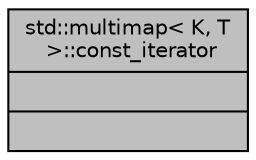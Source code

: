 digraph "std::multimap&lt; K, T &gt;::const_iterator"
{
  edge [fontname="Helvetica",fontsize="10",labelfontname="Helvetica",labelfontsize="10"];
  node [fontname="Helvetica",fontsize="10",shape=record];
  Node322 [label="{std::multimap\< K, T\l \>::const_iterator\n||}",height=0.2,width=0.4,color="black", fillcolor="grey75", style="filled", fontcolor="black"];
}
